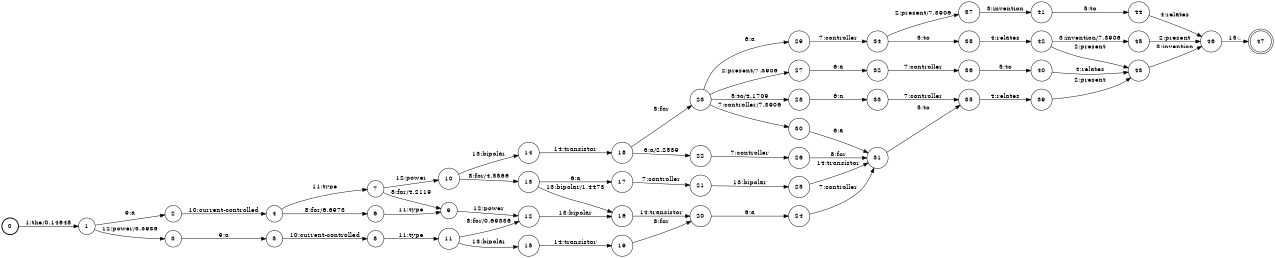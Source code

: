 digraph FST {
rankdir = LR;
size = "8.5,11";
label = "";
center = 1;
orientation = Portrait;
ranksep = "0.4";
nodesep = "0.25";
0 [label = "0", shape = circle, style = bold, fontsize = 14]
	0 -> 1 [label = "1:the/0.14648", fontsize = 14];
1 [label = "1", shape = circle, style = solid, fontsize = 14]
	1 -> 2 [label = "9:a", fontsize = 14];
	1 -> 3 [label = "12:power/5.5986", fontsize = 14];
2 [label = "2", shape = circle, style = solid, fontsize = 14]
	2 -> 4 [label = "10:current-controlled", fontsize = 14];
3 [label = "3", shape = circle, style = solid, fontsize = 14]
	3 -> 5 [label = "9:a", fontsize = 14];
4 [label = "4", shape = circle, style = solid, fontsize = 14]
	4 -> 6 [label = "8:for/6.6973", fontsize = 14];
	4 -> 7 [label = "11:type", fontsize = 14];
5 [label = "5", shape = circle, style = solid, fontsize = 14]
	5 -> 8 [label = "10:current-controlled", fontsize = 14];
6 [label = "6", shape = circle, style = solid, fontsize = 14]
	6 -> 9 [label = "11:type", fontsize = 14];
7 [label = "7", shape = circle, style = solid, fontsize = 14]
	7 -> 9 [label = "8:for/4.2119", fontsize = 14];
	7 -> 10 [label = "12:power", fontsize = 14];
8 [label = "8", shape = circle, style = solid, fontsize = 14]
	8 -> 11 [label = "11:type", fontsize = 14];
9 [label = "9", shape = circle, style = solid, fontsize = 14]
	9 -> 12 [label = "12:power", fontsize = 14];
10 [label = "10", shape = circle, style = solid, fontsize = 14]
	10 -> 13 [label = "8:for/4.5566", fontsize = 14];
	10 -> 14 [label = "13:bipolar", fontsize = 14];
11 [label = "11", shape = circle, style = solid, fontsize = 14]
	11 -> 12 [label = "8:for/0.69336", fontsize = 14];
	11 -> 15 [label = "13:bipolar", fontsize = 14];
12 [label = "12", shape = circle, style = solid, fontsize = 14]
	12 -> 16 [label = "13:bipolar", fontsize = 14];
13 [label = "13", shape = circle, style = solid, fontsize = 14]
	13 -> 17 [label = "6:a", fontsize = 14];
	13 -> 16 [label = "13:bipolar/1.4473", fontsize = 14];
14 [label = "14", shape = circle, style = solid, fontsize = 14]
	14 -> 18 [label = "14:transistor", fontsize = 14];
15 [label = "15", shape = circle, style = solid, fontsize = 14]
	15 -> 19 [label = "14:transistor", fontsize = 14];
16 [label = "16", shape = circle, style = solid, fontsize = 14]
	16 -> 20 [label = "14:transistor", fontsize = 14];
17 [label = "17", shape = circle, style = solid, fontsize = 14]
	17 -> 21 [label = "7:controller", fontsize = 14];
18 [label = "18", shape = circle, style = solid, fontsize = 14]
	18 -> 23 [label = "8:for", fontsize = 14];
	18 -> 22 [label = "6:a/2.2539", fontsize = 14];
19 [label = "19", shape = circle, style = solid, fontsize = 14]
	19 -> 20 [label = "8:for", fontsize = 14];
20 [label = "20", shape = circle, style = solid, fontsize = 14]
	20 -> 24 [label = "6:a", fontsize = 14];
21 [label = "21", shape = circle, style = solid, fontsize = 14]
	21 -> 25 [label = "13:bipolar", fontsize = 14];
22 [label = "22", shape = circle, style = solid, fontsize = 14]
	22 -> 26 [label = "7:controller", fontsize = 14];
23 [label = "23", shape = circle, style = solid, fontsize = 14]
	23 -> 27 [label = "2:present/7.3906", fontsize = 14];
	23 -> 28 [label = "5:to/4.1709", fontsize = 14];
	23 -> 30 [label = "7:controller/7.3906", fontsize = 14];
	23 -> 29 [label = "6:a", fontsize = 14];
24 [label = "24", shape = circle, style = solid, fontsize = 14]
	24 -> 31 [label = "7:controller", fontsize = 14];
25 [label = "25", shape = circle, style = solid, fontsize = 14]
	25 -> 31 [label = "14:transistor", fontsize = 14];
26 [label = "26", shape = circle, style = solid, fontsize = 14]
	26 -> 31 [label = "8:for", fontsize = 14];
27 [label = "27", shape = circle, style = solid, fontsize = 14]
	27 -> 32 [label = "6:a", fontsize = 14];
28 [label = "28", shape = circle, style = solid, fontsize = 14]
	28 -> 33 [label = "6:a", fontsize = 14];
29 [label = "29", shape = circle, style = solid, fontsize = 14]
	29 -> 34 [label = "7:controller", fontsize = 14];
30 [label = "30", shape = circle, style = solid, fontsize = 14]
	30 -> 31 [label = "6:a", fontsize = 14];
31 [label = "31", shape = circle, style = solid, fontsize = 14]
	31 -> 35 [label = "5:to", fontsize = 14];
32 [label = "32", shape = circle, style = solid, fontsize = 14]
	32 -> 36 [label = "7:controller", fontsize = 14];
33 [label = "33", shape = circle, style = solid, fontsize = 14]
	33 -> 35 [label = "7:controller", fontsize = 14];
34 [label = "34", shape = circle, style = solid, fontsize = 14]
	34 -> 37 [label = "2:present/7.3906", fontsize = 14];
	34 -> 38 [label = "5:to", fontsize = 14];
35 [label = "35", shape = circle, style = solid, fontsize = 14]
	35 -> 39 [label = "4:relates", fontsize = 14];
36 [label = "36", shape = circle, style = solid, fontsize = 14]
	36 -> 40 [label = "5:to", fontsize = 14];
37 [label = "37", shape = circle, style = solid, fontsize = 14]
	37 -> 41 [label = "3:invention", fontsize = 14];
38 [label = "38", shape = circle, style = solid, fontsize = 14]
	38 -> 42 [label = "4:relates", fontsize = 14];
39 [label = "39", shape = circle, style = solid, fontsize = 14]
	39 -> 43 [label = "2:present", fontsize = 14];
40 [label = "40", shape = circle, style = solid, fontsize = 14]
	40 -> 43 [label = "4:relates", fontsize = 14];
41 [label = "41", shape = circle, style = solid, fontsize = 14]
	41 -> 44 [label = "5:to", fontsize = 14];
42 [label = "42", shape = circle, style = solid, fontsize = 14]
	42 -> 43 [label = "2:present", fontsize = 14];
	42 -> 45 [label = "3:invention/7.3906", fontsize = 14];
43 [label = "43", shape = circle, style = solid, fontsize = 14]
	43 -> 46 [label = "3:invention", fontsize = 14];
44 [label = "44", shape = circle, style = solid, fontsize = 14]
	44 -> 46 [label = "4:relates", fontsize = 14];
45 [label = "45", shape = circle, style = solid, fontsize = 14]
	45 -> 46 [label = "2:present", fontsize = 14];
46 [label = "46", shape = circle, style = solid, fontsize = 14]
	46 -> 47 [label = "15:.", fontsize = 14];
47 [label = "47", shape = doublecircle, style = solid, fontsize = 14]
}

